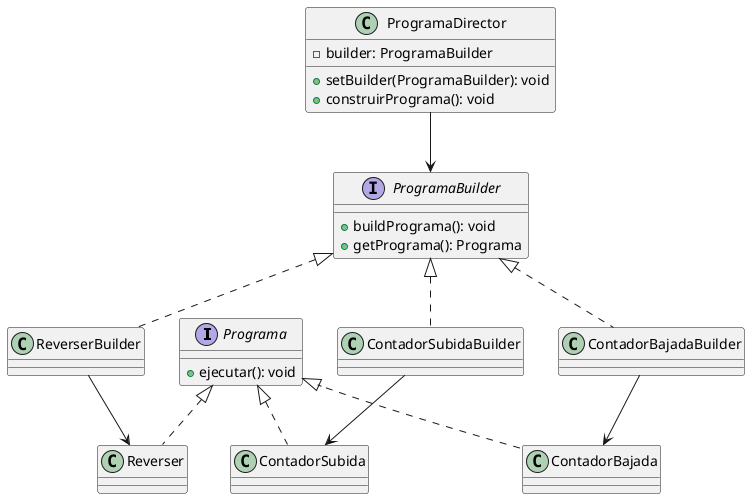 @startuml
interface Programa {
    +ejecutar(): void
}

interface ProgramaBuilder {
    +buildPrograma(): void
    +getPrograma(): Programa
}

class ReverserBuilder implements ProgramaBuilder
class ContadorSubidaBuilder implements ProgramaBuilder
class ContadorBajadaBuilder implements ProgramaBuilder

class ProgramaDirector {
    -builder: ProgramaBuilder
    +setBuilder(ProgramaBuilder): void
    +construirPrograma(): void
}

class Reverser implements Programa
class ContadorSubida implements Programa
class ContadorBajada implements Programa




ProgramaDirector --> ProgramaBuilder
ReverserBuilder --> Reverser
ContadorSubidaBuilder --> ContadorSubida
ContadorBajadaBuilder --> ContadorBajada

@enduml
